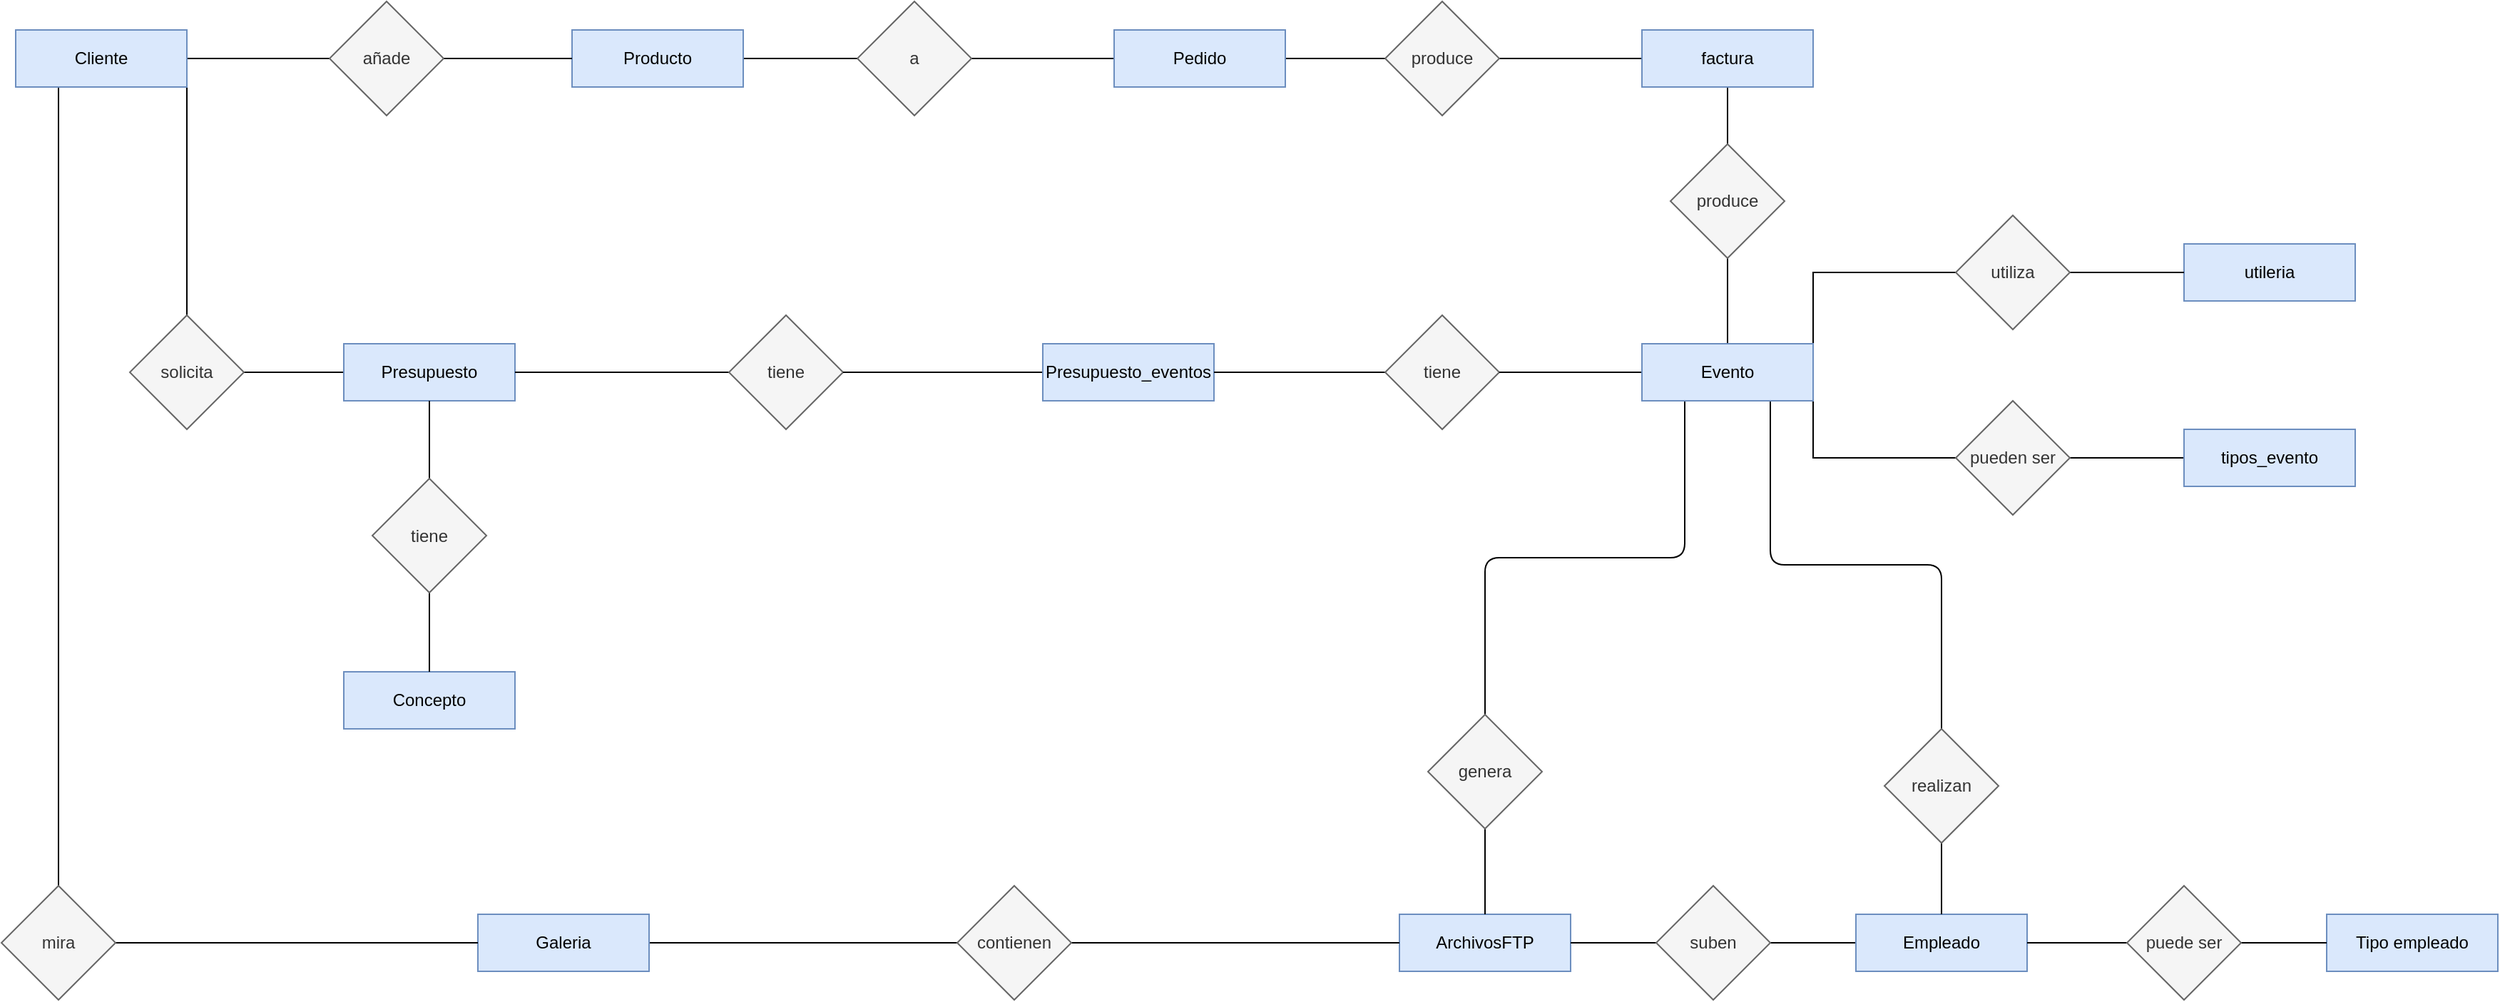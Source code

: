 <mxfile version="24.2.5" type="github">
  <diagram id="C5RBs43oDa-KdzZeNtuy" name="Page-1">
    <mxGraphModel dx="2261" dy="822" grid="1" gridSize="10" guides="1" tooltips="1" connect="1" arrows="1" fold="1" page="1" pageScale="1" pageWidth="827" pageHeight="1169" math="0" shadow="0">
      <root>
        <mxCell id="WIyWlLk6GJQsqaUBKTNV-0" />
        <mxCell id="WIyWlLk6GJQsqaUBKTNV-1" parent="WIyWlLk6GJQsqaUBKTNV-0" />
        <mxCell id="sI0nFveN7qBy1oXG1Zf8-13" style="edgeStyle=orthogonalEdgeStyle;rounded=0;orthogonalLoop=1;jettySize=auto;html=1;exitX=1;exitY=0.5;exitDx=0;exitDy=0;entryX=0;entryY=0.5;entryDx=0;entryDy=0;endArrow=none;endFill=0;" parent="WIyWlLk6GJQsqaUBKTNV-1" source="WIyWlLk6GJQsqaUBKTNV-3" target="hEA-PiAD6f1kFJ-zjPy4-2" edge="1">
          <mxGeometry relative="1" as="geometry" />
        </mxCell>
        <mxCell id="sI0nFveN7qBy1oXG1Zf8-30" style="edgeStyle=orthogonalEdgeStyle;rounded=0;orthogonalLoop=1;jettySize=auto;html=1;exitX=1;exitY=1;exitDx=0;exitDy=0;entryX=0.5;entryY=0;entryDx=0;entryDy=0;endArrow=none;endFill=0;" parent="WIyWlLk6GJQsqaUBKTNV-1" source="WIyWlLk6GJQsqaUBKTNV-3" target="hEA-PiAD6f1kFJ-zjPy4-3" edge="1">
          <mxGeometry relative="1" as="geometry" />
        </mxCell>
        <mxCell id="sI0nFveN7qBy1oXG1Zf8-37" style="edgeStyle=orthogonalEdgeStyle;orthogonalLoop=1;jettySize=auto;html=1;exitX=0.25;exitY=1;exitDx=0;exitDy=0;entryX=0.5;entryY=0;entryDx=0;entryDy=0;endArrow=none;endFill=0;" parent="WIyWlLk6GJQsqaUBKTNV-1" source="WIyWlLk6GJQsqaUBKTNV-3" target="sI0nFveN7qBy1oXG1Zf8-35" edge="1">
          <mxGeometry relative="1" as="geometry" />
        </mxCell>
        <mxCell id="WIyWlLk6GJQsqaUBKTNV-3" value="Cliente" style="rounded=0;whiteSpace=wrap;html=1;fontSize=12;glass=0;strokeWidth=1;shadow=0;fillColor=#dae8fc;strokeColor=#6c8ebf;" parent="WIyWlLk6GJQsqaUBKTNV-1" vertex="1">
          <mxGeometry x="-30" y="190" width="120" height="40" as="geometry" />
        </mxCell>
        <mxCell id="sI0nFveN7qBy1oXG1Zf8-15" style="edgeStyle=orthogonalEdgeStyle;rounded=0;orthogonalLoop=1;jettySize=auto;html=1;exitX=1;exitY=0.5;exitDx=0;exitDy=0;entryX=0;entryY=0.5;entryDx=0;entryDy=0;endArrow=none;endFill=0;" parent="WIyWlLk6GJQsqaUBKTNV-1" source="WIyWlLk6GJQsqaUBKTNV-7" target="sI0nFveN7qBy1oXG1Zf8-0" edge="1">
          <mxGeometry relative="1" as="geometry" />
        </mxCell>
        <mxCell id="WIyWlLk6GJQsqaUBKTNV-7" value="Producto" style="rounded=0;whiteSpace=wrap;html=1;fontSize=12;glass=0;strokeWidth=1;shadow=0;fillColor=#dae8fc;strokeColor=#6c8ebf;" parent="WIyWlLk6GJQsqaUBKTNV-1" vertex="1">
          <mxGeometry x="360" y="190" width="120" height="40" as="geometry" />
        </mxCell>
        <mxCell id="WIyWlLk6GJQsqaUBKTNV-11" value="Concepto" style="rounded=0;whiteSpace=wrap;html=1;fontSize=12;glass=0;strokeWidth=1;shadow=0;fillColor=#dae8fc;strokeColor=#6c8ebf;" parent="WIyWlLk6GJQsqaUBKTNV-1" vertex="1">
          <mxGeometry x="200" y="640" width="120" height="40" as="geometry" />
        </mxCell>
        <mxCell id="sI0nFveN7qBy1oXG1Zf8-29" style="edgeStyle=orthogonalEdgeStyle;rounded=0;orthogonalLoop=1;jettySize=auto;html=1;exitX=0;exitY=0.5;exitDx=0;exitDy=0;entryX=1;entryY=0.5;entryDx=0;entryDy=0;endArrow=none;endFill=0;" parent="WIyWlLk6GJQsqaUBKTNV-1" source="WIyWlLk6GJQsqaUBKTNV-12" target="hEA-PiAD6f1kFJ-zjPy4-3" edge="1">
          <mxGeometry relative="1" as="geometry" />
        </mxCell>
        <mxCell id="WIyWlLk6GJQsqaUBKTNV-12" value="Presupuesto" style="rounded=0;whiteSpace=wrap;html=1;fontSize=12;glass=0;strokeWidth=1;shadow=0;fillColor=#dae8fc;strokeColor=#6c8ebf;" parent="WIyWlLk6GJQsqaUBKTNV-1" vertex="1">
          <mxGeometry x="200" y="410" width="120" height="40" as="geometry" />
        </mxCell>
        <mxCell id="sI0nFveN7qBy1oXG1Zf8-14" style="edgeStyle=orthogonalEdgeStyle;rounded=0;orthogonalLoop=1;jettySize=auto;html=1;exitX=1;exitY=0.5;exitDx=0;exitDy=0;entryX=0;entryY=0.5;entryDx=0;entryDy=0;endArrow=none;endFill=0;" parent="WIyWlLk6GJQsqaUBKTNV-1" source="hEA-PiAD6f1kFJ-zjPy4-2" target="WIyWlLk6GJQsqaUBKTNV-7" edge="1">
          <mxGeometry relative="1" as="geometry" />
        </mxCell>
        <mxCell id="hEA-PiAD6f1kFJ-zjPy4-2" value="añade" style="rhombus;whiteSpace=wrap;html=1;rounded=0;fillColor=#f5f5f5;fontColor=#333333;strokeColor=#666666;" parent="WIyWlLk6GJQsqaUBKTNV-1" vertex="1">
          <mxGeometry x="190" y="170" width="80" height="80" as="geometry" />
        </mxCell>
        <mxCell id="hEA-PiAD6f1kFJ-zjPy4-3" value="solicita" style="rhombus;whiteSpace=wrap;html=1;rounded=0;fillColor=#f5f5f5;fontColor=#333333;strokeColor=#666666;" parent="WIyWlLk6GJQsqaUBKTNV-1" vertex="1">
          <mxGeometry x="50" y="390" width="80" height="80" as="geometry" />
        </mxCell>
        <mxCell id="sI0nFveN7qBy1oXG1Zf8-31" style="edgeStyle=orthogonalEdgeStyle;rounded=0;orthogonalLoop=1;jettySize=auto;html=1;exitX=0.5;exitY=1;exitDx=0;exitDy=0;entryX=0.5;entryY=0;entryDx=0;entryDy=0;endArrow=none;endFill=0;" parent="WIyWlLk6GJQsqaUBKTNV-1" source="hEA-PiAD6f1kFJ-zjPy4-4" target="WIyWlLk6GJQsqaUBKTNV-11" edge="1">
          <mxGeometry relative="1" as="geometry" />
        </mxCell>
        <mxCell id="sI0nFveN7qBy1oXG1Zf8-32" style="edgeStyle=orthogonalEdgeStyle;rounded=0;orthogonalLoop=1;jettySize=auto;html=1;exitX=0.5;exitY=0;exitDx=0;exitDy=0;entryX=0.5;entryY=1;entryDx=0;entryDy=0;endArrow=none;endFill=0;" parent="WIyWlLk6GJQsqaUBKTNV-1" source="hEA-PiAD6f1kFJ-zjPy4-4" target="WIyWlLk6GJQsqaUBKTNV-12" edge="1">
          <mxGeometry relative="1" as="geometry" />
        </mxCell>
        <mxCell id="hEA-PiAD6f1kFJ-zjPy4-4" value="tiene" style="rhombus;whiteSpace=wrap;html=1;rounded=0;fillColor=#f5f5f5;fontColor=#333333;strokeColor=#666666;" parent="WIyWlLk6GJQsqaUBKTNV-1" vertex="1">
          <mxGeometry x="220" y="504.5" width="80" height="80" as="geometry" />
        </mxCell>
        <mxCell id="sI0nFveN7qBy1oXG1Zf8-28" style="edgeStyle=orthogonalEdgeStyle;rounded=0;orthogonalLoop=1;jettySize=auto;html=1;exitX=0;exitY=0.5;exitDx=0;exitDy=0;entryX=1;entryY=0.5;entryDx=0;entryDy=0;endArrow=none;endFill=0;" parent="WIyWlLk6GJQsqaUBKTNV-1" source="hEA-PiAD6f1kFJ-zjPy4-5" target="WIyWlLk6GJQsqaUBKTNV-12" edge="1">
          <mxGeometry relative="1" as="geometry" />
        </mxCell>
        <mxCell id="hEA-PiAD6f1kFJ-zjPy4-5" value="tiene" style="rhombus;whiteSpace=wrap;html=1;rounded=0;fillColor=#f5f5f5;fontColor=#333333;strokeColor=#666666;" parent="WIyWlLk6GJQsqaUBKTNV-1" vertex="1">
          <mxGeometry x="470" y="390" width="80" height="80" as="geometry" />
        </mxCell>
        <mxCell id="sI0nFveN7qBy1oXG1Zf8-16" style="edgeStyle=orthogonalEdgeStyle;rounded=0;orthogonalLoop=1;jettySize=auto;html=1;exitX=1;exitY=0.5;exitDx=0;exitDy=0;entryX=0;entryY=0.5;entryDx=0;entryDy=0;endArrow=none;endFill=0;" parent="WIyWlLk6GJQsqaUBKTNV-1" source="sI0nFveN7qBy1oXG1Zf8-0" target="sI0nFveN7qBy1oXG1Zf8-1" edge="1">
          <mxGeometry relative="1" as="geometry" />
        </mxCell>
        <mxCell id="sI0nFveN7qBy1oXG1Zf8-0" value="&lt;div&gt;a&lt;/div&gt;" style="rhombus;whiteSpace=wrap;html=1;rounded=0;fillColor=#f5f5f5;fontColor=#333333;strokeColor=#666666;" parent="WIyWlLk6GJQsqaUBKTNV-1" vertex="1">
          <mxGeometry x="560" y="170" width="80" height="80" as="geometry" />
        </mxCell>
        <mxCell id="sI0nFveN7qBy1oXG1Zf8-17" style="edgeStyle=orthogonalEdgeStyle;rounded=0;orthogonalLoop=1;jettySize=auto;html=1;exitX=1;exitY=0.5;exitDx=0;exitDy=0;endArrow=none;endFill=0;" parent="WIyWlLk6GJQsqaUBKTNV-1" source="sI0nFveN7qBy1oXG1Zf8-1" target="sI0nFveN7qBy1oXG1Zf8-2" edge="1">
          <mxGeometry relative="1" as="geometry" />
        </mxCell>
        <mxCell id="sI0nFveN7qBy1oXG1Zf8-1" value="Pedido" style="rounded=0;whiteSpace=wrap;html=1;fontSize=12;glass=0;strokeWidth=1;shadow=0;fillColor=#dae8fc;strokeColor=#6c8ebf;" parent="WIyWlLk6GJQsqaUBKTNV-1" vertex="1">
          <mxGeometry x="740" y="190" width="120" height="40" as="geometry" />
        </mxCell>
        <mxCell id="sI0nFveN7qBy1oXG1Zf8-18" style="edgeStyle=orthogonalEdgeStyle;rounded=0;orthogonalLoop=1;jettySize=auto;html=1;exitX=1;exitY=0.5;exitDx=0;exitDy=0;endArrow=none;endFill=0;" parent="WIyWlLk6GJQsqaUBKTNV-1" source="sI0nFveN7qBy1oXG1Zf8-2" target="sI0nFveN7qBy1oXG1Zf8-3" edge="1">
          <mxGeometry relative="1" as="geometry" />
        </mxCell>
        <mxCell id="sI0nFveN7qBy1oXG1Zf8-2" value="produce" style="rhombus;whiteSpace=wrap;html=1;rounded=0;fillColor=#f5f5f5;fontColor=#333333;strokeColor=#666666;" parent="WIyWlLk6GJQsqaUBKTNV-1" vertex="1">
          <mxGeometry x="930" y="170" width="80" height="80" as="geometry" />
        </mxCell>
        <mxCell id="sI0nFveN7qBy1oXG1Zf8-19" style="edgeStyle=orthogonalEdgeStyle;rounded=0;orthogonalLoop=1;jettySize=auto;html=1;exitX=0.5;exitY=1;exitDx=0;exitDy=0;entryX=0.5;entryY=0;entryDx=0;entryDy=0;endArrow=none;endFill=0;" parent="WIyWlLk6GJQsqaUBKTNV-1" source="sI0nFveN7qBy1oXG1Zf8-3" target="sI0nFveN7qBy1oXG1Zf8-8" edge="1">
          <mxGeometry relative="1" as="geometry" />
        </mxCell>
        <mxCell id="sI0nFveN7qBy1oXG1Zf8-3" value="factura" style="rounded=0;whiteSpace=wrap;html=1;fontSize=12;glass=0;strokeWidth=1;shadow=0;fillColor=#dae8fc;strokeColor=#6c8ebf;" parent="WIyWlLk6GJQsqaUBKTNV-1" vertex="1">
          <mxGeometry x="1110" y="190" width="120" height="40" as="geometry" />
        </mxCell>
        <mxCell id="sI0nFveN7qBy1oXG1Zf8-27" style="edgeStyle=orthogonalEdgeStyle;rounded=0;orthogonalLoop=1;jettySize=auto;html=1;exitX=0;exitY=0.5;exitDx=0;exitDy=0;entryX=1;entryY=0.5;entryDx=0;entryDy=0;endArrow=none;endFill=0;" parent="WIyWlLk6GJQsqaUBKTNV-1" source="sI0nFveN7qBy1oXG1Zf8-4" target="hEA-PiAD6f1kFJ-zjPy4-5" edge="1">
          <mxGeometry relative="1" as="geometry" />
        </mxCell>
        <mxCell id="sI0nFveN7qBy1oXG1Zf8-4" value="Presupuesto_eventos" style="rounded=0;whiteSpace=wrap;html=1;fontSize=12;glass=0;strokeWidth=1;shadow=0;fillColor=#dae8fc;strokeColor=#6c8ebf;" parent="WIyWlLk6GJQsqaUBKTNV-1" vertex="1">
          <mxGeometry x="690" y="410" width="120" height="40" as="geometry" />
        </mxCell>
        <mxCell id="sI0nFveN7qBy1oXG1Zf8-26" style="edgeStyle=orthogonalEdgeStyle;rounded=0;orthogonalLoop=1;jettySize=auto;html=1;exitX=0;exitY=0.5;exitDx=0;exitDy=0;entryX=1;entryY=0.5;entryDx=0;entryDy=0;endArrow=none;endFill=0;" parent="WIyWlLk6GJQsqaUBKTNV-1" source="sI0nFveN7qBy1oXG1Zf8-5" target="sI0nFveN7qBy1oXG1Zf8-4" edge="1">
          <mxGeometry relative="1" as="geometry" />
        </mxCell>
        <mxCell id="sI0nFveN7qBy1oXG1Zf8-5" value="tiene" style="rhombus;whiteSpace=wrap;html=1;rounded=0;fillColor=#f5f5f5;fontColor=#333333;strokeColor=#666666;" parent="WIyWlLk6GJQsqaUBKTNV-1" vertex="1">
          <mxGeometry x="930" y="390" width="80" height="80" as="geometry" />
        </mxCell>
        <mxCell id="sI0nFveN7qBy1oXG1Zf8-20" style="edgeStyle=orthogonalEdgeStyle;rounded=0;orthogonalLoop=1;jettySize=auto;html=1;exitX=0.5;exitY=0;exitDx=0;exitDy=0;entryX=0.5;entryY=1;entryDx=0;entryDy=0;endArrow=none;endFill=0;" parent="WIyWlLk6GJQsqaUBKTNV-1" source="sI0nFveN7qBy1oXG1Zf8-7" target="sI0nFveN7qBy1oXG1Zf8-8" edge="1">
          <mxGeometry relative="1" as="geometry" />
        </mxCell>
        <mxCell id="sI0nFveN7qBy1oXG1Zf8-21" style="edgeStyle=orthogonalEdgeStyle;rounded=0;orthogonalLoop=1;jettySize=auto;html=1;exitX=1;exitY=0;exitDx=0;exitDy=0;entryX=0;entryY=0.5;entryDx=0;entryDy=0;endArrow=none;endFill=0;" parent="WIyWlLk6GJQsqaUBKTNV-1" source="sI0nFveN7qBy1oXG1Zf8-7" target="sI0nFveN7qBy1oXG1Zf8-10" edge="1">
          <mxGeometry relative="1" as="geometry" />
        </mxCell>
        <mxCell id="sI0nFveN7qBy1oXG1Zf8-22" style="edgeStyle=orthogonalEdgeStyle;rounded=0;orthogonalLoop=1;jettySize=auto;html=1;exitX=1;exitY=1;exitDx=0;exitDy=0;entryX=0;entryY=0.5;entryDx=0;entryDy=0;endArrow=none;endFill=0;" parent="WIyWlLk6GJQsqaUBKTNV-1" source="sI0nFveN7qBy1oXG1Zf8-7" target="sI0nFveN7qBy1oXG1Zf8-11" edge="1">
          <mxGeometry relative="1" as="geometry" />
        </mxCell>
        <mxCell id="sI0nFveN7qBy1oXG1Zf8-25" style="edgeStyle=orthogonalEdgeStyle;rounded=0;orthogonalLoop=1;jettySize=auto;html=1;exitX=0;exitY=0.5;exitDx=0;exitDy=0;entryX=1;entryY=0.5;entryDx=0;entryDy=0;endArrow=none;endFill=0;" parent="WIyWlLk6GJQsqaUBKTNV-1" source="sI0nFveN7qBy1oXG1Zf8-7" target="sI0nFveN7qBy1oXG1Zf8-5" edge="1">
          <mxGeometry relative="1" as="geometry" />
        </mxCell>
        <mxCell id="sI0nFveN7qBy1oXG1Zf8-51" style="edgeStyle=orthogonalEdgeStyle;orthogonalLoop=1;jettySize=auto;html=1;exitX=0.75;exitY=1;exitDx=0;exitDy=0;entryX=0.5;entryY=0;entryDx=0;entryDy=0;endArrow=none;endFill=0;" parent="WIyWlLk6GJQsqaUBKTNV-1" source="sI0nFveN7qBy1oXG1Zf8-7" target="sI0nFveN7qBy1oXG1Zf8-49" edge="1">
          <mxGeometry relative="1" as="geometry">
            <Array as="points">
              <mxPoint x="1200" y="565" />
              <mxPoint x="1320" y="565" />
            </Array>
          </mxGeometry>
        </mxCell>
        <mxCell id="sI0nFveN7qBy1oXG1Zf8-52" style="edgeStyle=orthogonalEdgeStyle;orthogonalLoop=1;jettySize=auto;html=1;exitX=0.25;exitY=1;exitDx=0;exitDy=0;entryX=0.5;entryY=0;entryDx=0;entryDy=0;endArrow=none;endFill=0;" parent="WIyWlLk6GJQsqaUBKTNV-1" source="sI0nFveN7qBy1oXG1Zf8-7" target="sI0nFveN7qBy1oXG1Zf8-48" edge="1">
          <mxGeometry relative="1" as="geometry" />
        </mxCell>
        <mxCell id="sI0nFveN7qBy1oXG1Zf8-7" value="Evento" style="rounded=0;whiteSpace=wrap;html=1;fontSize=12;glass=0;strokeWidth=1;shadow=0;fillColor=#dae8fc;strokeColor=#6c8ebf;" parent="WIyWlLk6GJQsqaUBKTNV-1" vertex="1">
          <mxGeometry x="1110" y="410" width="120" height="40" as="geometry" />
        </mxCell>
        <mxCell id="sI0nFveN7qBy1oXG1Zf8-8" value="produce" style="rhombus;whiteSpace=wrap;html=1;rounded=0;fillColor=#f5f5f5;fontColor=#333333;strokeColor=#666666;" parent="WIyWlLk6GJQsqaUBKTNV-1" vertex="1">
          <mxGeometry x="1130" y="270" width="80" height="80" as="geometry" />
        </mxCell>
        <mxCell id="sI0nFveN7qBy1oXG1Zf8-9" value="utileria" style="rounded=0;whiteSpace=wrap;html=1;fontSize=12;glass=0;strokeWidth=1;shadow=0;fillColor=#dae8fc;strokeColor=#6c8ebf;" parent="WIyWlLk6GJQsqaUBKTNV-1" vertex="1">
          <mxGeometry x="1490" y="340" width="120" height="40" as="geometry" />
        </mxCell>
        <mxCell id="sI0nFveN7qBy1oXG1Zf8-23" style="edgeStyle=orthogonalEdgeStyle;rounded=0;orthogonalLoop=1;jettySize=auto;html=1;exitX=1;exitY=0.5;exitDx=0;exitDy=0;entryX=0;entryY=0.5;entryDx=0;entryDy=0;endArrow=none;endFill=0;" parent="WIyWlLk6GJQsqaUBKTNV-1" source="sI0nFveN7qBy1oXG1Zf8-10" target="sI0nFveN7qBy1oXG1Zf8-9" edge="1">
          <mxGeometry relative="1" as="geometry" />
        </mxCell>
        <mxCell id="sI0nFveN7qBy1oXG1Zf8-10" value="utiliza" style="rhombus;whiteSpace=wrap;html=1;rounded=0;fillColor=#f5f5f5;fontColor=#333333;strokeColor=#666666;" parent="WIyWlLk6GJQsqaUBKTNV-1" vertex="1">
          <mxGeometry x="1330" y="320" width="80" height="80" as="geometry" />
        </mxCell>
        <mxCell id="sI0nFveN7qBy1oXG1Zf8-24" style="edgeStyle=orthogonalEdgeStyle;rounded=0;orthogonalLoop=1;jettySize=auto;html=1;exitX=1;exitY=0.5;exitDx=0;exitDy=0;entryX=0;entryY=0.5;entryDx=0;entryDy=0;endArrow=none;endFill=0;" parent="WIyWlLk6GJQsqaUBKTNV-1" source="sI0nFveN7qBy1oXG1Zf8-11" target="sI0nFveN7qBy1oXG1Zf8-12" edge="1">
          <mxGeometry relative="1" as="geometry" />
        </mxCell>
        <mxCell id="sI0nFveN7qBy1oXG1Zf8-11" value="pueden ser" style="rhombus;whiteSpace=wrap;html=1;rounded=0;fillColor=#f5f5f5;fontColor=#333333;strokeColor=#666666;" parent="WIyWlLk6GJQsqaUBKTNV-1" vertex="1">
          <mxGeometry x="1330" y="450" width="80" height="80" as="geometry" />
        </mxCell>
        <mxCell id="sI0nFveN7qBy1oXG1Zf8-12" value="tipos_evento" style="rounded=0;whiteSpace=wrap;html=1;fontSize=12;glass=0;strokeWidth=1;shadow=0;fillColor=#dae8fc;strokeColor=#6c8ebf;" parent="WIyWlLk6GJQsqaUBKTNV-1" vertex="1">
          <mxGeometry x="1490" y="470" width="120" height="40" as="geometry" />
        </mxCell>
        <mxCell id="sI0nFveN7qBy1oXG1Zf8-43" style="edgeStyle=orthogonalEdgeStyle;orthogonalLoop=1;jettySize=auto;html=1;exitX=1;exitY=0.5;exitDx=0;exitDy=0;entryX=0;entryY=0.5;entryDx=0;entryDy=0;endArrow=none;endFill=0;" parent="WIyWlLk6GJQsqaUBKTNV-1" source="sI0nFveN7qBy1oXG1Zf8-34" target="sI0nFveN7qBy1oXG1Zf8-42" edge="1">
          <mxGeometry relative="1" as="geometry" />
        </mxCell>
        <mxCell id="sI0nFveN7qBy1oXG1Zf8-34" value="Galeria" style="rounded=0;whiteSpace=wrap;html=1;fontSize=12;glass=0;strokeWidth=1;shadow=0;fillColor=#dae8fc;strokeColor=#6c8ebf;" parent="WIyWlLk6GJQsqaUBKTNV-1" vertex="1">
          <mxGeometry x="294" y="810" width="120" height="40" as="geometry" />
        </mxCell>
        <mxCell id="sI0nFveN7qBy1oXG1Zf8-38" style="edgeStyle=orthogonalEdgeStyle;orthogonalLoop=1;jettySize=auto;html=1;exitX=1;exitY=0.5;exitDx=0;exitDy=0;endArrow=none;endFill=0;" parent="WIyWlLk6GJQsqaUBKTNV-1" source="sI0nFveN7qBy1oXG1Zf8-35" target="sI0nFveN7qBy1oXG1Zf8-34" edge="1">
          <mxGeometry relative="1" as="geometry" />
        </mxCell>
        <mxCell id="sI0nFveN7qBy1oXG1Zf8-35" value="mira" style="rhombus;whiteSpace=wrap;html=1;fillColor=#f5f5f5;fontColor=#333333;strokeColor=#666666;" parent="WIyWlLk6GJQsqaUBKTNV-1" vertex="1">
          <mxGeometry x="-40" y="790" width="80" height="80" as="geometry" />
        </mxCell>
        <mxCell id="sI0nFveN7qBy1oXG1Zf8-39" value="ArchivosFTP" style="rounded=0;whiteSpace=wrap;html=1;fontSize=12;glass=0;strokeWidth=1;shadow=0;fillColor=#dae8fc;strokeColor=#6c8ebf;" parent="WIyWlLk6GJQsqaUBKTNV-1" vertex="1">
          <mxGeometry x="940" y="810" width="120" height="40" as="geometry" />
        </mxCell>
        <mxCell id="sI0nFveN7qBy1oXG1Zf8-40" value="Tipo empleado" style="rounded=0;whiteSpace=wrap;html=1;fontSize=12;glass=0;strokeWidth=1;shadow=0;fillColor=#dae8fc;strokeColor=#6c8ebf;" parent="WIyWlLk6GJQsqaUBKTNV-1" vertex="1">
          <mxGeometry x="1590" y="810" width="120" height="40" as="geometry" />
        </mxCell>
        <mxCell id="sI0nFveN7qBy1oXG1Zf8-56" style="edgeStyle=orthogonalEdgeStyle;orthogonalLoop=1;jettySize=auto;html=1;exitX=0;exitY=0.5;exitDx=0;exitDy=0;entryX=1;entryY=0.5;entryDx=0;entryDy=0;endArrow=none;endFill=0;" parent="WIyWlLk6GJQsqaUBKTNV-1" source="sI0nFveN7qBy1oXG1Zf8-41" target="sI0nFveN7qBy1oXG1Zf8-55" edge="1">
          <mxGeometry relative="1" as="geometry" />
        </mxCell>
        <mxCell id="sI0nFveN7qBy1oXG1Zf8-41" value="Empleado" style="rounded=0;whiteSpace=wrap;html=1;fontSize=12;glass=0;strokeWidth=1;shadow=0;fillColor=#dae8fc;strokeColor=#6c8ebf;" parent="WIyWlLk6GJQsqaUBKTNV-1" vertex="1">
          <mxGeometry x="1260" y="810" width="120" height="40" as="geometry" />
        </mxCell>
        <mxCell id="sI0nFveN7qBy1oXG1Zf8-44" style="edgeStyle=orthogonalEdgeStyle;orthogonalLoop=1;jettySize=auto;html=1;exitX=1;exitY=0.5;exitDx=0;exitDy=0;entryX=0;entryY=0.5;entryDx=0;entryDy=0;endArrow=none;endFill=0;" parent="WIyWlLk6GJQsqaUBKTNV-1" source="sI0nFveN7qBy1oXG1Zf8-42" target="sI0nFveN7qBy1oXG1Zf8-39" edge="1">
          <mxGeometry relative="1" as="geometry" />
        </mxCell>
        <mxCell id="sI0nFveN7qBy1oXG1Zf8-42" value="contienen" style="rhombus;whiteSpace=wrap;html=1;fillColor=#f5f5f5;fontColor=#333333;strokeColor=#666666;" parent="WIyWlLk6GJQsqaUBKTNV-1" vertex="1">
          <mxGeometry x="630" y="790" width="80" height="80" as="geometry" />
        </mxCell>
        <mxCell id="sI0nFveN7qBy1oXG1Zf8-58" style="edgeStyle=orthogonalEdgeStyle;orthogonalLoop=1;jettySize=auto;html=1;exitX=1;exitY=0.5;exitDx=0;exitDy=0;endArrow=none;endFill=0;" parent="WIyWlLk6GJQsqaUBKTNV-1" source="sI0nFveN7qBy1oXG1Zf8-45" target="sI0nFveN7qBy1oXG1Zf8-40" edge="1">
          <mxGeometry relative="1" as="geometry" />
        </mxCell>
        <mxCell id="sI0nFveN7qBy1oXG1Zf8-59" style="edgeStyle=orthogonalEdgeStyle;orthogonalLoop=1;jettySize=auto;html=1;exitX=0;exitY=0.5;exitDx=0;exitDy=0;entryX=1;entryY=0.5;entryDx=0;entryDy=0;endArrow=none;endFill=0;" parent="WIyWlLk6GJQsqaUBKTNV-1" source="sI0nFveN7qBy1oXG1Zf8-45" target="sI0nFveN7qBy1oXG1Zf8-41" edge="1">
          <mxGeometry relative="1" as="geometry" />
        </mxCell>
        <mxCell id="sI0nFveN7qBy1oXG1Zf8-45" value="puede ser" style="rhombus;whiteSpace=wrap;html=1;fillColor=#f5f5f5;fontColor=#333333;strokeColor=#666666;" parent="WIyWlLk6GJQsqaUBKTNV-1" vertex="1">
          <mxGeometry x="1450" y="790" width="80" height="80" as="geometry" />
        </mxCell>
        <mxCell id="sI0nFveN7qBy1oXG1Zf8-54" style="edgeStyle=orthogonalEdgeStyle;orthogonalLoop=1;jettySize=auto;html=1;exitX=0.5;exitY=1;exitDx=0;exitDy=0;entryX=0.5;entryY=0;entryDx=0;entryDy=0;endArrow=none;endFill=0;" parent="WIyWlLk6GJQsqaUBKTNV-1" source="sI0nFveN7qBy1oXG1Zf8-48" target="sI0nFveN7qBy1oXG1Zf8-39" edge="1">
          <mxGeometry relative="1" as="geometry" />
        </mxCell>
        <mxCell id="sI0nFveN7qBy1oXG1Zf8-48" value="genera" style="rhombus;whiteSpace=wrap;html=1;fillColor=#f5f5f5;fontColor=#333333;strokeColor=#666666;" parent="WIyWlLk6GJQsqaUBKTNV-1" vertex="1">
          <mxGeometry x="960" y="670" width="80" height="80" as="geometry" />
        </mxCell>
        <mxCell id="sI0nFveN7qBy1oXG1Zf8-53" style="edgeStyle=orthogonalEdgeStyle;orthogonalLoop=1;jettySize=auto;html=1;exitX=0.5;exitY=1;exitDx=0;exitDy=0;entryX=0.5;entryY=0;entryDx=0;entryDy=0;endArrow=none;endFill=0;" parent="WIyWlLk6GJQsqaUBKTNV-1" source="sI0nFveN7qBy1oXG1Zf8-49" target="sI0nFveN7qBy1oXG1Zf8-41" edge="1">
          <mxGeometry relative="1" as="geometry" />
        </mxCell>
        <mxCell id="sI0nFveN7qBy1oXG1Zf8-49" value="realizan" style="rhombus;whiteSpace=wrap;html=1;fillColor=#f5f5f5;fontColor=#333333;strokeColor=#666666;" parent="WIyWlLk6GJQsqaUBKTNV-1" vertex="1">
          <mxGeometry x="1280" y="680" width="80" height="80" as="geometry" />
        </mxCell>
        <mxCell id="sI0nFveN7qBy1oXG1Zf8-57" style="edgeStyle=orthogonalEdgeStyle;orthogonalLoop=1;jettySize=auto;html=1;exitX=0;exitY=0.5;exitDx=0;exitDy=0;endArrow=none;endFill=0;" parent="WIyWlLk6GJQsqaUBKTNV-1" source="sI0nFveN7qBy1oXG1Zf8-55" target="sI0nFveN7qBy1oXG1Zf8-39" edge="1">
          <mxGeometry relative="1" as="geometry" />
        </mxCell>
        <mxCell id="sI0nFveN7qBy1oXG1Zf8-55" value="suben" style="rhombus;whiteSpace=wrap;html=1;fillColor=#f5f5f5;fontColor=#333333;strokeColor=#666666;" parent="WIyWlLk6GJQsqaUBKTNV-1" vertex="1">
          <mxGeometry x="1120" y="790" width="80" height="80" as="geometry" />
        </mxCell>
      </root>
    </mxGraphModel>
  </diagram>
</mxfile>
